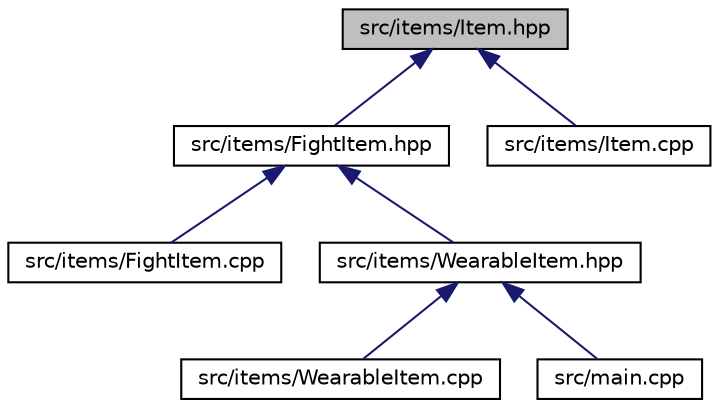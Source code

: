 digraph "src/items/Item.hpp"
{
 // LATEX_PDF_SIZE
  edge [fontname="Helvetica",fontsize="10",labelfontname="Helvetica",labelfontsize="10"];
  node [fontname="Helvetica",fontsize="10",shape=record];
  Node1 [label="src/items/Item.hpp",height=0.2,width=0.4,color="black", fillcolor="grey75", style="filled", fontcolor="black",tooltip="An item is an object an entity can own and use."];
  Node1 -> Node2 [dir="back",color="midnightblue",fontsize="10",style="solid",fontname="Helvetica"];
  Node2 [label="src/items/FightItem.hpp",height=0.2,width=0.4,color="black", fillcolor="white", style="filled",URL="$_fight_item_8hpp.html",tooltip="A FightItem is an object that has a role in combat."];
  Node2 -> Node3 [dir="back",color="midnightblue",fontsize="10",style="solid",fontname="Helvetica"];
  Node3 [label="src/items/FightItem.cpp",height=0.2,width=0.4,color="black", fillcolor="white", style="filled",URL="$_fight_item_8cpp.html",tooltip="A FightItem is an object that has a role in combat."];
  Node2 -> Node4 [dir="back",color="midnightblue",fontsize="10",style="solid",fontname="Helvetica"];
  Node4 [label="src/items/WearableItem.hpp",height=0.2,width=0.4,color="black", fillcolor="white", style="filled",URL="$_wearable_item_8hpp.html",tooltip="A WearableItem is an object that can be weared by entities, for example an armor."];
  Node4 -> Node5 [dir="back",color="midnightblue",fontsize="10",style="solid",fontname="Helvetica"];
  Node5 [label="src/items/WearableItem.cpp",height=0.2,width=0.4,color="black", fillcolor="white", style="filled",URL="$_wearable_item_8cpp_source.html",tooltip=" "];
  Node4 -> Node6 [dir="back",color="midnightblue",fontsize="10",style="solid",fontname="Helvetica"];
  Node6 [label="src/main.cpp",height=0.2,width=0.4,color="black", fillcolor="white", style="filled",URL="$main_8cpp_source.html",tooltip=" "];
  Node1 -> Node7 [dir="back",color="midnightblue",fontsize="10",style="solid",fontname="Helvetica"];
  Node7 [label="src/items/Item.cpp",height=0.2,width=0.4,color="black", fillcolor="white", style="filled",URL="$_item_8cpp_source.html",tooltip=" "];
}
